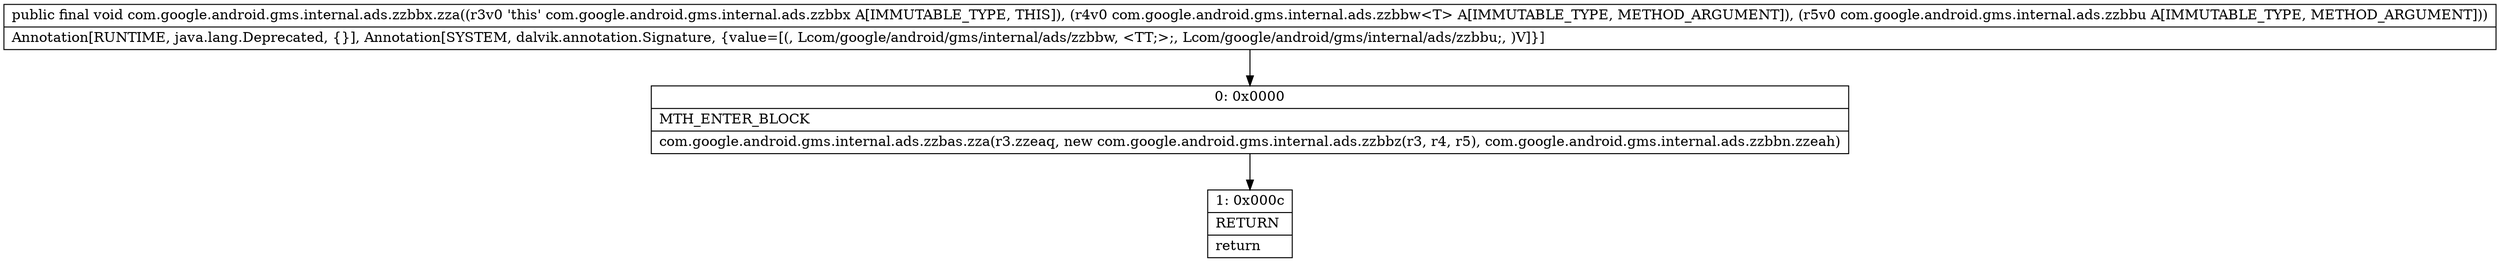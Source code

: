 digraph "CFG forcom.google.android.gms.internal.ads.zzbbx.zza(Lcom\/google\/android\/gms\/internal\/ads\/zzbbw;Lcom\/google\/android\/gms\/internal\/ads\/zzbbu;)V" {
Node_0 [shape=record,label="{0\:\ 0x0000|MTH_ENTER_BLOCK\l|com.google.android.gms.internal.ads.zzbas.zza(r3.zzeaq, new com.google.android.gms.internal.ads.zzbbz(r3, r4, r5), com.google.android.gms.internal.ads.zzbbn.zzeah)\l}"];
Node_1 [shape=record,label="{1\:\ 0x000c|RETURN\l|return\l}"];
MethodNode[shape=record,label="{public final void com.google.android.gms.internal.ads.zzbbx.zza((r3v0 'this' com.google.android.gms.internal.ads.zzbbx A[IMMUTABLE_TYPE, THIS]), (r4v0 com.google.android.gms.internal.ads.zzbbw\<T\> A[IMMUTABLE_TYPE, METHOD_ARGUMENT]), (r5v0 com.google.android.gms.internal.ads.zzbbu A[IMMUTABLE_TYPE, METHOD_ARGUMENT]))  | Annotation[RUNTIME, java.lang.Deprecated, \{\}], Annotation[SYSTEM, dalvik.annotation.Signature, \{value=[(, Lcom\/google\/android\/gms\/internal\/ads\/zzbbw, \<TT;\>;, Lcom\/google\/android\/gms\/internal\/ads\/zzbbu;, )V]\}]\l}"];
MethodNode -> Node_0;
Node_0 -> Node_1;
}

